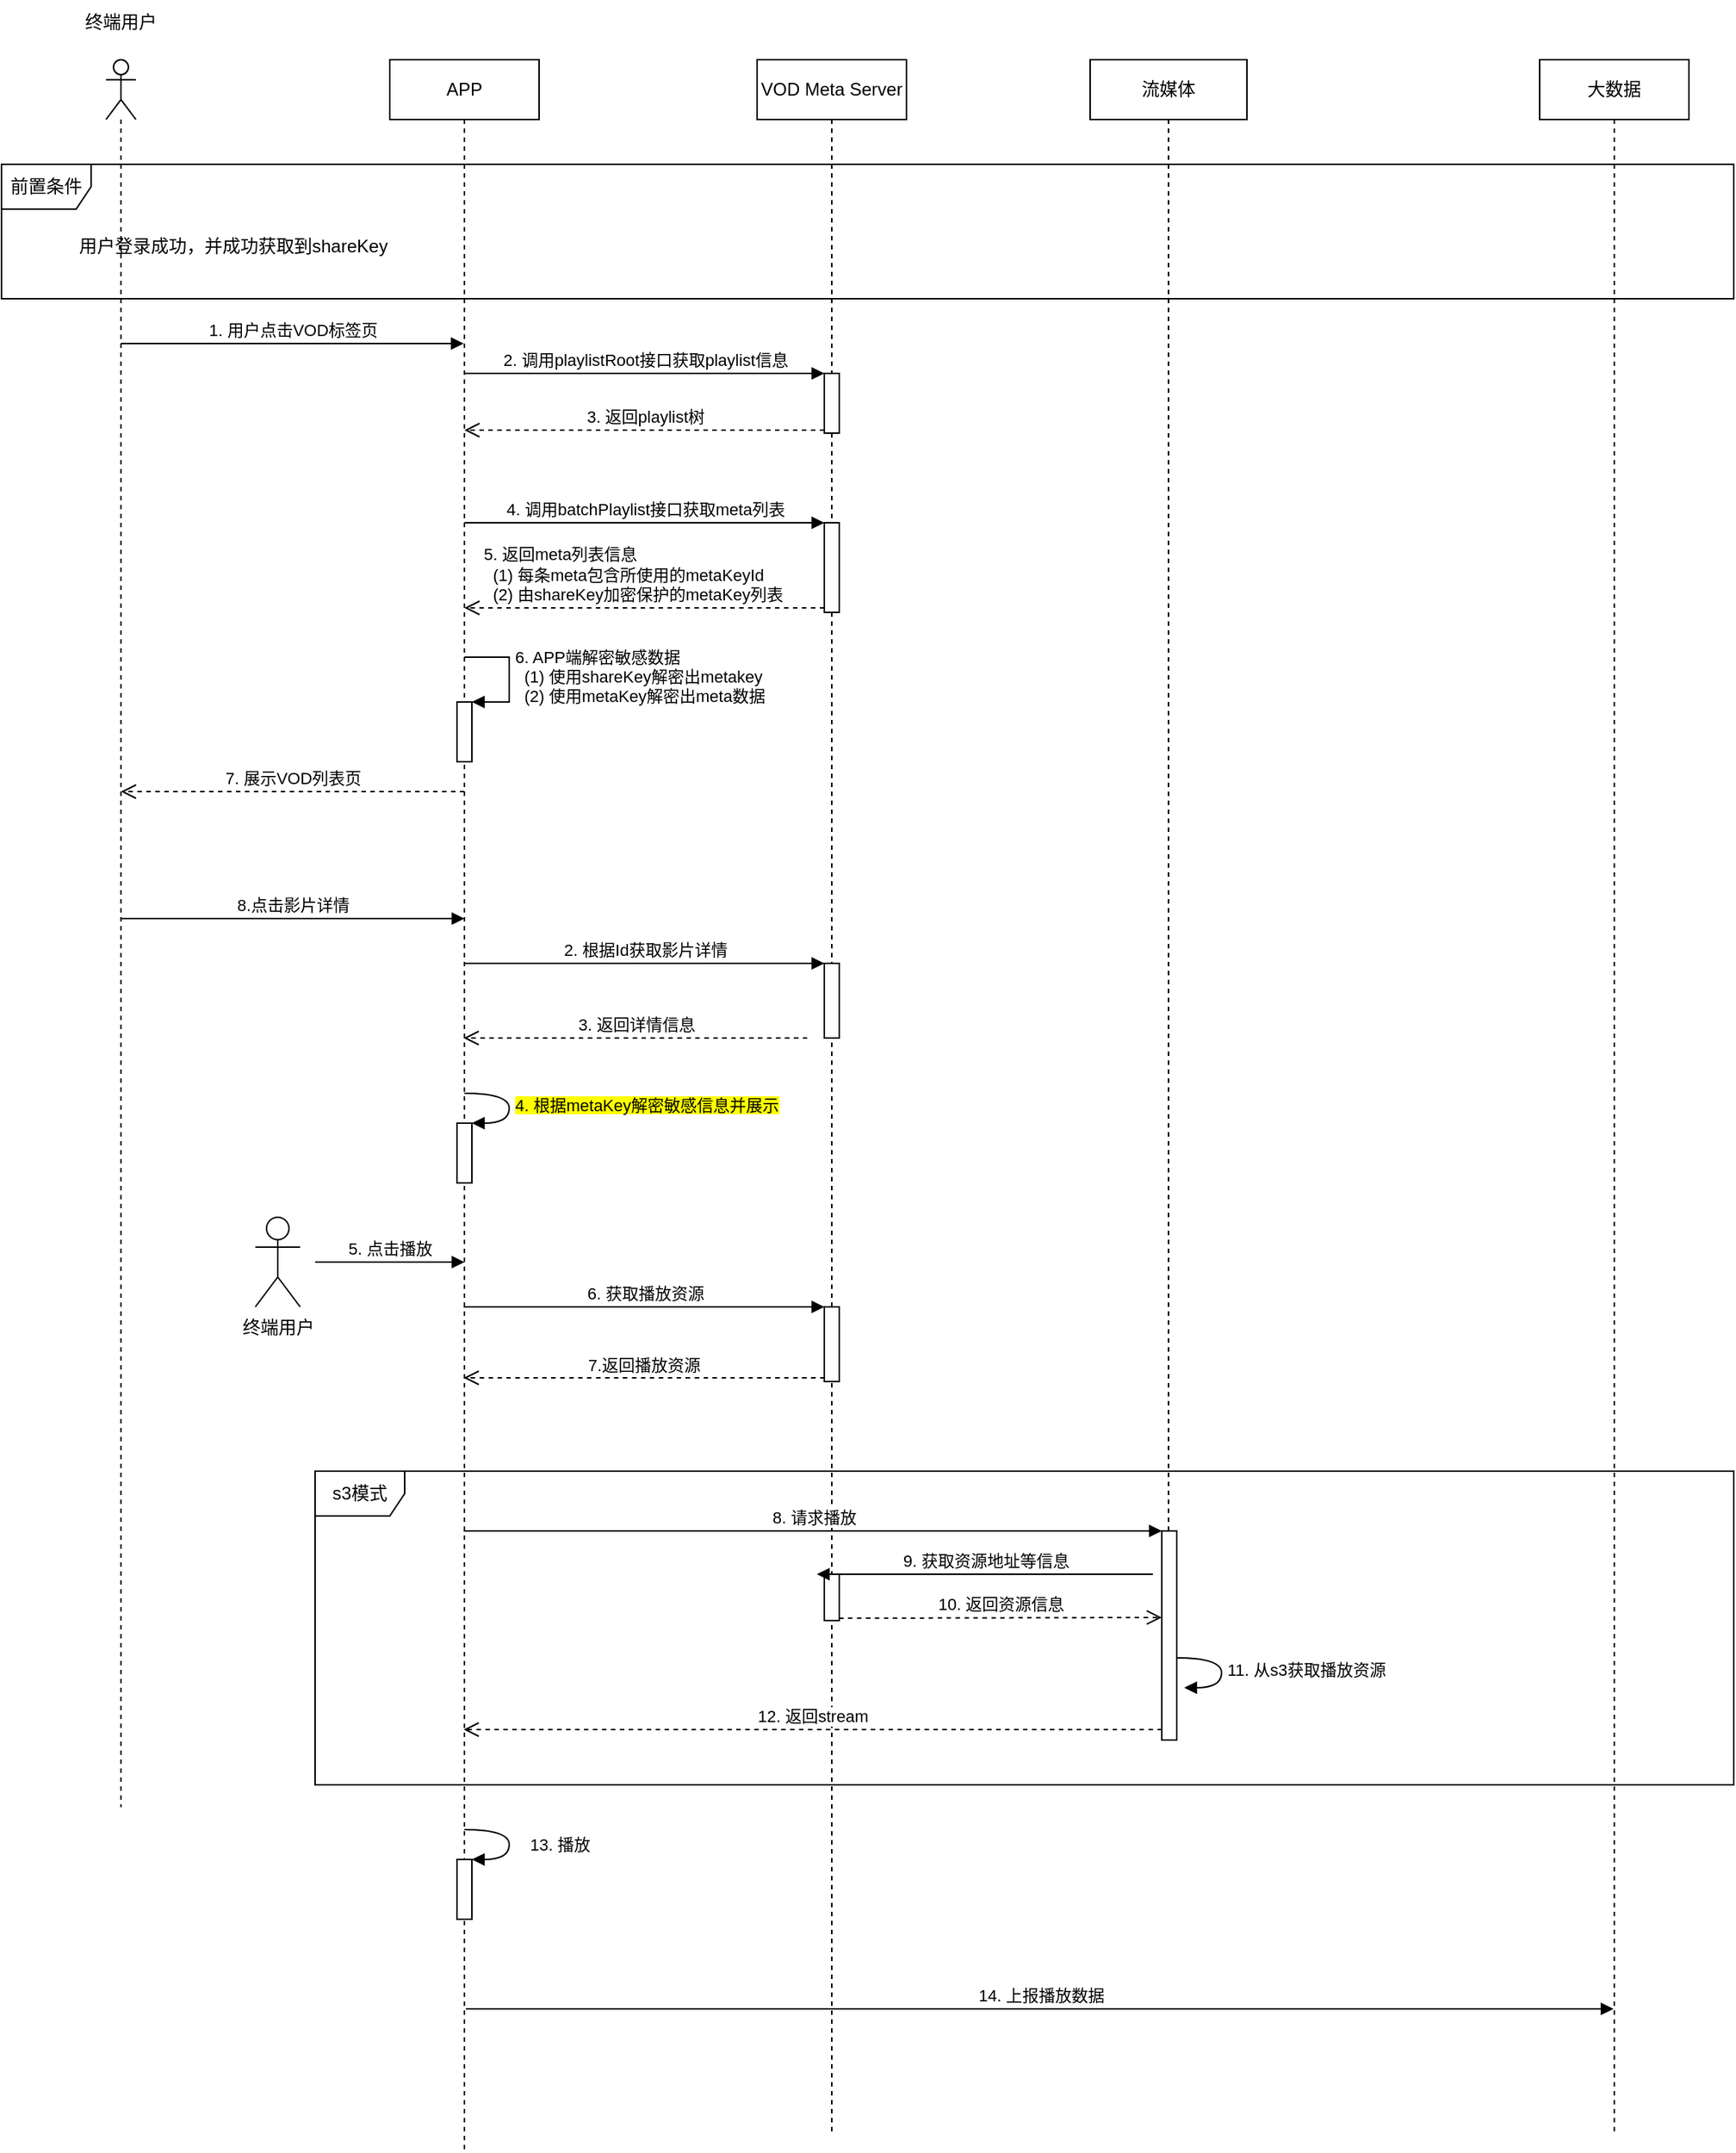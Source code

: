 <mxfile version="20.3.3" type="github">
  <diagram id="DWNHWwYdhY_TpBj45JCR" name="第 1 页">
    <mxGraphModel dx="1422" dy="771" grid="1" gridSize="10" guides="1" tooltips="1" connect="1" arrows="1" fold="1" page="1" pageScale="1" pageWidth="1827" pageHeight="1569" math="0" shadow="0">
      <root>
        <mxCell id="0" />
        <mxCell id="1" parent="0" />
        <mxCell id="w6PQZcsBQY26OfxpyrA7-1" value="s3模式" style="shape=umlFrame;whiteSpace=wrap;html=1;" vertex="1" parent="1">
          <mxGeometry x="430" y="1035" width="950" height="210" as="geometry" />
        </mxCell>
        <mxCell id="w6PQZcsBQY26OfxpyrA7-2" value="APP" style="shape=umlLifeline;perimeter=lifelinePerimeter;whiteSpace=wrap;html=1;container=1;collapsible=0;recursiveResize=0;outlineConnect=0;" vertex="1" parent="1">
          <mxGeometry x="480" y="90" width="100" height="1400" as="geometry" />
        </mxCell>
        <mxCell id="w6PQZcsBQY26OfxpyrA7-3" value="8.点击影片详情" style="html=1;verticalAlign=bottom;endArrow=block;labelBackgroundColor=#FFFFFF;curved=1;" edge="1" parent="w6PQZcsBQY26OfxpyrA7-2" source="w6PQZcsBQY26OfxpyrA7-29">
          <mxGeometry width="80" relative="1" as="geometry">
            <mxPoint x="-50" y="575" as="sourcePoint" />
            <mxPoint x="50" y="575" as="targetPoint" />
          </mxGeometry>
        </mxCell>
        <mxCell id="w6PQZcsBQY26OfxpyrA7-4" value="" style="html=1;points=[];perimeter=orthogonalPerimeter;" vertex="1" parent="w6PQZcsBQY26OfxpyrA7-2">
          <mxGeometry x="45" y="712" width="10" height="40" as="geometry" />
        </mxCell>
        <mxCell id="w6PQZcsBQY26OfxpyrA7-5" value="&lt;span style=&quot;background-color: rgb(255, 255, 0);&quot;&gt;4. 根据metaKey解密敏感信息并展示&lt;/span&gt;" style="edgeStyle=orthogonalEdgeStyle;html=1;align=left;spacingLeft=2;endArrow=block;rounded=0;entryX=1;entryY=0;labelBackgroundColor=#FFFFFF;curved=1;" edge="1" parent="w6PQZcsBQY26OfxpyrA7-2" target="w6PQZcsBQY26OfxpyrA7-4">
          <mxGeometry relative="1" as="geometry">
            <mxPoint x="50" y="692" as="sourcePoint" />
            <Array as="points">
              <mxPoint x="80" y="692" />
            </Array>
          </mxGeometry>
        </mxCell>
        <mxCell id="w6PQZcsBQY26OfxpyrA7-6" value="" style="html=1;points=[];perimeter=orthogonalPerimeter;" vertex="1" parent="w6PQZcsBQY26OfxpyrA7-2">
          <mxGeometry x="45" y="1205" width="10" height="40" as="geometry" />
        </mxCell>
        <mxCell id="w6PQZcsBQY26OfxpyrA7-7" value="13. 播放" style="edgeStyle=orthogonalEdgeStyle;html=1;align=left;spacingLeft=2;endArrow=block;rounded=0;entryX=1;entryY=0;labelBackgroundColor=#FFFFFF;curved=1;" edge="1" parent="w6PQZcsBQY26OfxpyrA7-2" target="w6PQZcsBQY26OfxpyrA7-6">
          <mxGeometry x="0.067" y="10" relative="1" as="geometry">
            <mxPoint x="50" y="1185" as="sourcePoint" />
            <Array as="points">
              <mxPoint x="80" y="1185" />
            </Array>
            <mxPoint as="offset" />
          </mxGeometry>
        </mxCell>
        <mxCell id="w6PQZcsBQY26OfxpyrA7-8" value="14. 上报播放数据" style="html=1;verticalAlign=bottom;endArrow=block;labelBackgroundColor=#FFFFFF;curved=1;" edge="1" parent="w6PQZcsBQY26OfxpyrA7-2">
          <mxGeometry width="80" relative="1" as="geometry">
            <mxPoint x="51" y="1305" as="sourcePoint" />
            <mxPoint x="819.5" y="1305" as="targetPoint" />
          </mxGeometry>
        </mxCell>
        <mxCell id="w6PQZcsBQY26OfxpyrA7-56" value="" style="html=1;points=[];perimeter=orthogonalPerimeter;" vertex="1" parent="w6PQZcsBQY26OfxpyrA7-2">
          <mxGeometry x="45" y="430" width="10" height="40" as="geometry" />
        </mxCell>
        <mxCell id="w6PQZcsBQY26OfxpyrA7-57" value="6. APP端解密敏感数据&lt;br&gt;&amp;nbsp; (1) 使用shareKey解密出metakey&lt;br&gt;&amp;nbsp; (2) 使用metaKey解密出meta数据" style="edgeStyle=orthogonalEdgeStyle;html=1;align=left;spacingLeft=2;endArrow=block;rounded=0;entryX=1;entryY=0;" edge="1" target="w6PQZcsBQY26OfxpyrA7-56" parent="w6PQZcsBQY26OfxpyrA7-2">
          <mxGeometry relative="1" as="geometry">
            <mxPoint x="50" y="400" as="sourcePoint" />
            <Array as="points">
              <mxPoint x="80" y="400" />
              <mxPoint x="80" y="430" />
            </Array>
          </mxGeometry>
        </mxCell>
        <mxCell id="w6PQZcsBQY26OfxpyrA7-9" value="VOD Meta Server" style="shape=umlLifeline;perimeter=lifelinePerimeter;whiteSpace=wrap;html=1;container=1;collapsible=0;recursiveResize=0;outlineConnect=0;" vertex="1" parent="1">
          <mxGeometry x="726" y="90" width="100" height="1390" as="geometry" />
        </mxCell>
        <mxCell id="w6PQZcsBQY26OfxpyrA7-10" value="" style="html=1;points=[];perimeter=orthogonalPerimeter;" vertex="1" parent="w6PQZcsBQY26OfxpyrA7-9">
          <mxGeometry x="45" y="605" width="10" height="50" as="geometry" />
        </mxCell>
        <mxCell id="w6PQZcsBQY26OfxpyrA7-11" value="" style="html=1;points=[];perimeter=orthogonalPerimeter;" vertex="1" parent="w6PQZcsBQY26OfxpyrA7-9">
          <mxGeometry x="45" y="835" width="10" height="50" as="geometry" />
        </mxCell>
        <mxCell id="w6PQZcsBQY26OfxpyrA7-12" value="" style="html=1;points=[];perimeter=orthogonalPerimeter;" vertex="1" parent="w6PQZcsBQY26OfxpyrA7-9">
          <mxGeometry x="45" y="1014" width="10" height="31" as="geometry" />
        </mxCell>
        <mxCell id="w6PQZcsBQY26OfxpyrA7-42" value="" style="html=1;points=[];perimeter=orthogonalPerimeter;" vertex="1" parent="w6PQZcsBQY26OfxpyrA7-9">
          <mxGeometry x="45" y="210" width="10" height="40" as="geometry" />
        </mxCell>
        <mxCell id="w6PQZcsBQY26OfxpyrA7-51" value="" style="html=1;points=[];perimeter=orthogonalPerimeter;" vertex="1" parent="w6PQZcsBQY26OfxpyrA7-9">
          <mxGeometry x="45" y="310" width="10" height="60" as="geometry" />
        </mxCell>
        <mxCell id="w6PQZcsBQY26OfxpyrA7-13" value="流媒体" style="shape=umlLifeline;perimeter=lifelinePerimeter;whiteSpace=wrap;html=1;container=1;collapsible=0;recursiveResize=0;outlineConnect=0;" vertex="1" parent="1">
          <mxGeometry x="949" y="90" width="105" height="1090" as="geometry" />
        </mxCell>
        <mxCell id="w6PQZcsBQY26OfxpyrA7-14" value="" style="html=1;points=[];perimeter=orthogonalPerimeter;" vertex="1" parent="w6PQZcsBQY26OfxpyrA7-13">
          <mxGeometry x="48" y="985" width="10" height="140" as="geometry" />
        </mxCell>
        <mxCell id="w6PQZcsBQY26OfxpyrA7-15" value="11. 从s3获取播放资源" style="edgeStyle=orthogonalEdgeStyle;html=1;align=left;spacingLeft=2;endArrow=block;rounded=0;entryX=1;entryY=0;labelBackgroundColor=#FFFFFF;curved=1;" edge="1" parent="w6PQZcsBQY26OfxpyrA7-13">
          <mxGeometry relative="1" as="geometry">
            <mxPoint x="58" y="1070" as="sourcePoint" />
            <Array as="points">
              <mxPoint x="88" y="1070" />
            </Array>
            <mxPoint x="63" y="1090" as="targetPoint" />
          </mxGeometry>
        </mxCell>
        <mxCell id="w6PQZcsBQY26OfxpyrA7-16" value="前置条件" style="shape=umlFrame;whiteSpace=wrap;html=1;" vertex="1" parent="1">
          <mxGeometry x="220" y="160" width="1160" height="90" as="geometry" />
        </mxCell>
        <mxCell id="w6PQZcsBQY26OfxpyrA7-18" value="2. 根据Id获取影片详情" style="html=1;verticalAlign=bottom;endArrow=block;entryX=0;entryY=0;labelBackgroundColor=#FFFFFF;curved=1;" edge="1" parent="1" target="w6PQZcsBQY26OfxpyrA7-10">
          <mxGeometry relative="1" as="geometry">
            <mxPoint x="529.5" y="695" as="sourcePoint" />
          </mxGeometry>
        </mxCell>
        <mxCell id="w6PQZcsBQY26OfxpyrA7-19" value="3. 返回详情信息" style="html=1;verticalAlign=bottom;endArrow=open;dashed=1;endSize=8;labelBackgroundColor=#FFFFFF;curved=1;" edge="1" parent="1">
          <mxGeometry relative="1" as="geometry">
            <mxPoint x="529.5" y="745" as="targetPoint" />
            <mxPoint x="759.5" y="745" as="sourcePoint" />
          </mxGeometry>
        </mxCell>
        <mxCell id="w6PQZcsBQY26OfxpyrA7-20" value="5. 点击播放" style="html=1;verticalAlign=bottom;endArrow=block;labelBackgroundColor=#FFFFFF;curved=1;" edge="1" parent="1">
          <mxGeometry width="80" relative="1" as="geometry">
            <mxPoint x="430" y="895" as="sourcePoint" />
            <mxPoint x="530" y="895" as="targetPoint" />
          </mxGeometry>
        </mxCell>
        <mxCell id="w6PQZcsBQY26OfxpyrA7-21" value="终端用户" style="shape=umlActor;verticalLabelPosition=bottom;verticalAlign=top;html=1;" vertex="1" parent="1">
          <mxGeometry x="390" y="865" width="30" height="60" as="geometry" />
        </mxCell>
        <mxCell id="w6PQZcsBQY26OfxpyrA7-22" value="6. 获取播放资源" style="html=1;verticalAlign=bottom;endArrow=block;entryX=0;entryY=0;labelBackgroundColor=#FFFFFF;curved=1;" edge="1" parent="1" target="w6PQZcsBQY26OfxpyrA7-11">
          <mxGeometry relative="1" as="geometry">
            <mxPoint x="529.5" y="925" as="sourcePoint" />
          </mxGeometry>
        </mxCell>
        <mxCell id="w6PQZcsBQY26OfxpyrA7-23" value="7.返回播放资源" style="html=1;verticalAlign=bottom;endArrow=open;dashed=1;endSize=8;exitX=0;exitY=0.95;labelBackgroundColor=#FFFFFF;curved=1;" edge="1" parent="1" source="w6PQZcsBQY26OfxpyrA7-11">
          <mxGeometry relative="1" as="geometry">
            <mxPoint x="529.5" y="972.5" as="targetPoint" />
          </mxGeometry>
        </mxCell>
        <mxCell id="w6PQZcsBQY26OfxpyrA7-24" value="8. 请求播放" style="html=1;verticalAlign=bottom;endArrow=block;entryX=0;entryY=0;labelBackgroundColor=#FFFFFF;curved=1;" edge="1" parent="1" target="w6PQZcsBQY26OfxpyrA7-14">
          <mxGeometry relative="1" as="geometry">
            <mxPoint x="529.5" y="1075" as="sourcePoint" />
          </mxGeometry>
        </mxCell>
        <mxCell id="w6PQZcsBQY26OfxpyrA7-25" value="12. 返回stream" style="html=1;verticalAlign=bottom;endArrow=open;dashed=1;endSize=8;exitX=0;exitY=0.95;labelBackgroundColor=#FFFFFF;curved=1;" edge="1" parent="1" source="w6PQZcsBQY26OfxpyrA7-14">
          <mxGeometry relative="1" as="geometry">
            <mxPoint x="529.5" y="1208" as="targetPoint" />
          </mxGeometry>
        </mxCell>
        <mxCell id="w6PQZcsBQY26OfxpyrA7-26" value="9. 获取资源地址等信息" style="html=1;verticalAlign=bottom;endArrow=block;entryX=1;entryY=0;labelBackgroundColor=#FFFFFF;curved=1;" edge="1" parent="1">
          <mxGeometry relative="1" as="geometry">
            <mxPoint x="991" y="1104" as="sourcePoint" />
            <mxPoint x="766" y="1104" as="targetPoint" />
          </mxGeometry>
        </mxCell>
        <mxCell id="w6PQZcsBQY26OfxpyrA7-27" value="10. 返回资源信息" style="html=1;verticalAlign=bottom;endArrow=open;dashed=1;endSize=8;exitX=1;exitY=0.95;labelBackgroundColor=#FFFFFF;curved=1;entryX=0;entryY=0.414;entryDx=0;entryDy=0;entryPerimeter=0;" edge="1" parent="1" source="w6PQZcsBQY26OfxpyrA7-12" target="w6PQZcsBQY26OfxpyrA7-14">
          <mxGeometry x="0.004" relative="1" as="geometry">
            <mxPoint x="990" y="1133" as="targetPoint" />
            <mxPoint as="offset" />
          </mxGeometry>
        </mxCell>
        <mxCell id="w6PQZcsBQY26OfxpyrA7-28" value="大数据" style="shape=umlLifeline;perimeter=lifelinePerimeter;whiteSpace=wrap;html=1;container=1;collapsible=0;recursiveResize=0;outlineConnect=0;" vertex="1" parent="1">
          <mxGeometry x="1250" y="90" width="100" height="1390" as="geometry" />
        </mxCell>
        <mxCell id="w6PQZcsBQY26OfxpyrA7-29" value="" style="shape=umlLifeline;participant=umlActor;perimeter=lifelinePerimeter;whiteSpace=wrap;html=1;container=1;collapsible=0;recursiveResize=0;verticalAlign=top;spacingTop=36;outlineConnect=0;" vertex="1" parent="1">
          <mxGeometry x="290" y="90" width="20" height="1170" as="geometry" />
        </mxCell>
        <mxCell id="w6PQZcsBQY26OfxpyrA7-41" value="1. 用户点击VOD标签页" style="html=1;verticalAlign=bottom;endArrow=block;rounded=0;" edge="1" parent="w6PQZcsBQY26OfxpyrA7-29" target="w6PQZcsBQY26OfxpyrA7-2">
          <mxGeometry width="80" relative="1" as="geometry">
            <mxPoint x="10" y="190" as="sourcePoint" />
            <mxPoint x="90" y="190" as="targetPoint" />
          </mxGeometry>
        </mxCell>
        <mxCell id="w6PQZcsBQY26OfxpyrA7-30" value="终端用户" style="text;html=1;strokeColor=none;fillColor=none;align=center;verticalAlign=middle;whiteSpace=wrap;rounded=0;" vertex="1" parent="1">
          <mxGeometry x="270" y="50" width="60" height="30" as="geometry" />
        </mxCell>
        <mxCell id="w6PQZcsBQY26OfxpyrA7-32" value="用户登录成功，并成功获取到shareKey" style="text;html=1;strokeColor=none;fillColor=none;align=left;verticalAlign=middle;whiteSpace=wrap;rounded=0;" vertex="1" parent="1">
          <mxGeometry x="270" y="200" width="840" height="30" as="geometry" />
        </mxCell>
        <mxCell id="w6PQZcsBQY26OfxpyrA7-43" value="2. 调用playlistRoot接口获取playlist信息" style="html=1;verticalAlign=bottom;endArrow=block;entryX=0;entryY=0;rounded=0;" edge="1" target="w6PQZcsBQY26OfxpyrA7-42" parent="1" source="w6PQZcsBQY26OfxpyrA7-2">
          <mxGeometry relative="1" as="geometry">
            <mxPoint x="685" y="300" as="sourcePoint" />
          </mxGeometry>
        </mxCell>
        <mxCell id="w6PQZcsBQY26OfxpyrA7-44" value="3. 返回playlist树" style="html=1;verticalAlign=bottom;endArrow=open;dashed=1;endSize=8;exitX=0;exitY=0.95;rounded=0;" edge="1" source="w6PQZcsBQY26OfxpyrA7-42" parent="1" target="w6PQZcsBQY26OfxpyrA7-2">
          <mxGeometry relative="1" as="geometry">
            <mxPoint x="685" y="376" as="targetPoint" />
          </mxGeometry>
        </mxCell>
        <mxCell id="w6PQZcsBQY26OfxpyrA7-52" value="4. 调用batchPlaylist接口获取meta列表" style="html=1;verticalAlign=bottom;endArrow=block;entryX=0;entryY=0;rounded=0;" edge="1" target="w6PQZcsBQY26OfxpyrA7-51" parent="1" source="w6PQZcsBQY26OfxpyrA7-2">
          <mxGeometry relative="1" as="geometry">
            <mxPoint x="685" y="380" as="sourcePoint" />
          </mxGeometry>
        </mxCell>
        <mxCell id="w6PQZcsBQY26OfxpyrA7-53" value="5. 返回meta列表信息&lt;br&gt;&amp;nbsp; (1) 每条meta包含所使用的metaKeyId&lt;br&gt;&amp;nbsp; (2) 由shareKey加密保护的metaKey列表" style="html=1;verticalAlign=bottom;endArrow=open;dashed=1;endSize=8;exitX=0;exitY=0.95;rounded=0;align=left;" edge="1" source="w6PQZcsBQY26OfxpyrA7-51" parent="1" target="w6PQZcsBQY26OfxpyrA7-2">
          <mxGeometry x="0.907" relative="1" as="geometry">
            <mxPoint x="685" y="456" as="targetPoint" />
            <mxPoint as="offset" />
          </mxGeometry>
        </mxCell>
        <mxCell id="w6PQZcsBQY26OfxpyrA7-59" value="7. 展示VOD列表页" style="html=1;verticalAlign=bottom;endArrow=open;dashed=1;endSize=8;rounded=0;" edge="1" parent="1" target="w6PQZcsBQY26OfxpyrA7-29">
          <mxGeometry relative="1" as="geometry">
            <mxPoint x="530" y="580" as="sourcePoint" />
            <mxPoint x="450" y="580" as="targetPoint" />
          </mxGeometry>
        </mxCell>
      </root>
    </mxGraphModel>
  </diagram>
</mxfile>

